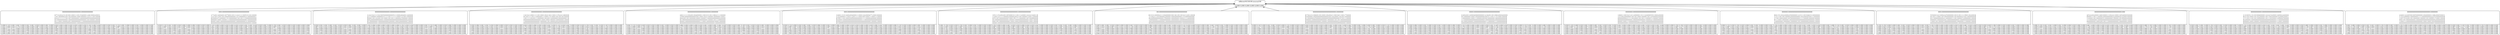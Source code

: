 digraph{rankdir=TD
 node[shape=record style=rounded]
 edge[dir=back] 
 0[label="{different%5:00:00:unusual:00\n\n|0,000 0,000 0,000 0,000 0,000 0,000 \n}"]
1[label="{00000000000000000001000000000000\n\n0 7 3 2 0 2 3 1 0 3 0 1 0 0 1 1 0 1 5 4 0 0 1 2 6 3 0 0 2 0 0 1 \n1 0 1 4 0 0 0 2 0 1 0 2 0 0 0 1 0 0 3 0 0 0 1 2 2 1 1 0 1 0 0 0 \n0 2 2 1 1 1 1 1 0 1 0 1 0 0 0 0 0 1 4 0 0 0 0 0 2 0 0 0 0 0 0 0 \n0 1 0 0 0 0 0 0 0 1 0 0 0 0 0 0 0 0 0 0 0 0 1 0 1 0 0 0 1 0 0 0 \n0 1 1 0 0 1 0 0 0 2 0 1 0 0 0 0 0 0 1 1 0 0 0 0 0 0 0 0 0 0 0 0 \n0 0 0 0 0 0 0 0 0 0 0 0 0 0 0 1 0 0 0 0 0 0 0 0 0 0 0 0 0 0 0 0 \n|0,000 0,143 0,061 0,041 0,000 0,041 0,061 0,020 0,000 0,061 0,000 0,020 0,000 0,000 0,020 0,020 0,000 0,020 0,102 0,082 0,000 0,000 0,020 0,041 0,122 0,061 0,000 0,000 0,041 0,000 0,000 0,020 \n0,043 0,000 0,043 0,174 0,000 0,000 0,000 0,087 0,000 0,043 0,000 0,087 0,000 0,000 0,000 0,043 0,000 0,000 0,130 0,000 0,000 0,000 0,043 0,087 0,087 0,043 0,043 0,000 0,043 0,000 0,000 0,000 \n0,000 0,111 0,111 0,056 0,056 0,056 0,056 0,056 0,000 0,056 0,000 0,056 0,000 0,000 0,000 0,000 0,000 0,056 0,222 0,000 0,000 0,000 0,000 0,000 0,111 0,000 0,000 0,000 0,000 0,000 0,000 0,000 \n0,000 0,200 0,000 0,000 0,000 0,000 0,000 0,000 0,000 0,200 0,000 0,000 0,000 0,000 0,000 0,000 0,000 0,000 0,000 0,000 0,000 0,000 0,200 0,000 0,200 0,000 0,000 0,000 0,200 0,000 0,000 0,000 \n0,000 0,125 0,125 0,000 0,000 0,125 0,000 0,000 0,000 0,250 0,000 0,125 0,000 0,000 0,000 0,000 0,000 0,000 0,125 0,125 0,000 0,000 0,000 0,000 0,000 0,000 0,000 0,000 0,000 0,000 0,000 0,000 \n0,000 0,000 0,000 0,000 0,000 0,000 0,000 0,000 0,000 0,000 0,000 0,000 0,000 0,000 0,000 1,000 0,000 0,000 0,000 0,000 0,000 0,000 0,000 0,000 0,000 0,000 0,000 0,000 0,000 0,000 0,000 0,000 \n}"]
2[label="{00010000000000000000000000000000\n\n1 7 2 0 1 4 0 4 0 1 0 7 0 0 1 0 1 1 2 2 1 1 3 0 5 3 1 0 1 0 0 0 \n1 2 1 0 1 2 0 1 0 1 0 6 0 0 0 0 0 1 2 1 0 0 0 0 2 1 0 0 0 0 0 1 \n0 2 0 0 2 1 2 0 0 0 1 3 1 0 0 0 0 0 1 0 1 0 1 1 2 0 0 0 0 0 0 0 \n0 0 0 0 1 0 0 1 0 0 0 1 1 0 0 0 0 0 0 0 0 0 0 0 0 1 0 0 0 0 0 0 \n0 0 0 1 0 0 1 0 0 0 0 0 0 0 0 0 0 1 0 0 0 0 0 0 3 1 0 0 0 0 0 1 \n0 0 0 0 0 0 0 0 0 0 0 0 0 0 0 0 0 0 0 0 0 0 0 0 0 0 0 0 1 0 0 0 \n|0,020 0,143 0,041 0,000 0,020 0,082 0,000 0,082 0,000 0,020 0,000 0,143 0,000 0,000 0,020 0,000 0,020 0,020 0,041 0,041 0,020 0,020 0,061 0,000 0,102 0,061 0,020 0,000 0,020 0,000 0,000 0,000 \n0,043 0,087 0,043 0,000 0,043 0,087 0,000 0,043 0,000 0,043 0,000 0,261 0,000 0,000 0,000 0,000 0,000 0,043 0,087 0,043 0,000 0,000 0,000 0,000 0,087 0,043 0,000 0,000 0,000 0,000 0,000 0,043 \n0,000 0,111 0,000 0,000 0,111 0,056 0,111 0,000 0,000 0,000 0,056 0,167 0,056 0,000 0,000 0,000 0,000 0,000 0,056 0,000 0,056 0,000 0,056 0,056 0,111 0,000 0,000 0,000 0,000 0,000 0,000 0,000 \n0,000 0,000 0,000 0,000 0,200 0,000 0,000 0,200 0,000 0,000 0,000 0,200 0,200 0,000 0,000 0,000 0,000 0,000 0,000 0,000 0,000 0,000 0,000 0,000 0,000 0,200 0,000 0,000 0,000 0,000 0,000 0,000 \n0,000 0,000 0,000 0,125 0,000 0,000 0,125 0,000 0,000 0,000 0,000 0,000 0,000 0,000 0,000 0,000 0,000 0,125 0,000 0,000 0,000 0,000 0,000 0,000 0,375 0,125 0,000 0,000 0,000 0,000 0,000 0,125 \n0,000 0,000 0,000 0,000 0,000 0,000 0,000 0,000 0,000 0,000 0,000 0,000 0,000 0,000 0,000 0,000 0,000 0,000 0,000 0,000 0,000 0,000 0,000 0,000 0,000 0,000 0,000 0,000 1,000 0,000 0,000 0,000 \n}"]
3[label="{00000000000000010000000000000000\n\n1 2 2 3 2 1 1 3 2 3 0 5 0 0 0 0 0 0 5 1 1 0 0 2 6 4 0 1 4 0 0 0 \n2 1 1 0 0 0 1 0 0 0 0 3 1 1 1 0 1 1 1 1 1 0 0 1 2 3 0 1 0 0 0 0 \n0 0 0 1 0 1 2 2 0 1 0 1 0 0 1 0 1 0 1 1 0 0 0 2 3 0 0 0 1 0 0 0 \n0 0 2 0 0 0 0 0 0 0 0 1 0 0 0 0 0 0 0 0 0 0 0 0 0 0 0 0 2 0 0 0 \n0 1 0 0 0 0 0 1 0 0 0 0 0 0 0 2 0 0 0 1 0 0 2 0 0 0 0 0 1 0 0 0 \n0 0 0 0 0 0 0 1 0 0 0 0 0 0 0 0 0 0 0 0 0 0 0 0 0 0 0 0 0 0 0 0 \n|0,020 0,041 0,041 0,061 0,041 0,020 0,020 0,061 0,041 0,061 0,000 0,102 0,000 0,000 0,000 0,000 0,000 0,000 0,102 0,020 0,020 0,000 0,000 0,041 0,122 0,082 0,000 0,020 0,082 0,000 0,000 0,000 \n0,087 0,043 0,043 0,000 0,000 0,000 0,043 0,000 0,000 0,000 0,000 0,130 0,043 0,043 0,043 0,000 0,043 0,043 0,043 0,043 0,043 0,000 0,000 0,043 0,087 0,130 0,000 0,043 0,000 0,000 0,000 0,000 \n0,000 0,000 0,000 0,056 0,000 0,056 0,111 0,111 0,000 0,056 0,000 0,056 0,000 0,000 0,056 0,000 0,056 0,000 0,056 0,056 0,000 0,000 0,000 0,111 0,167 0,000 0,000 0,000 0,056 0,000 0,000 0,000 \n0,000 0,000 0,400 0,000 0,000 0,000 0,000 0,000 0,000 0,000 0,000 0,200 0,000 0,000 0,000 0,000 0,000 0,000 0,000 0,000 0,000 0,000 0,000 0,000 0,000 0,000 0,000 0,000 0,400 0,000 0,000 0,000 \n0,000 0,125 0,000 0,000 0,000 0,000 0,000 0,125 0,000 0,000 0,000 0,000 0,000 0,000 0,000 0,250 0,000 0,000 0,000 0,125 0,000 0,000 0,250 0,000 0,000 0,000 0,000 0,000 0,125 0,000 0,000 0,000 \n0,000 0,000 0,000 0,000 0,000 0,000 0,000 1,000 0,000 0,000 0,000 0,000 0,000 0,000 0,000 0,000 0,000 0,000 0,000 0,000 0,000 0,000 0,000 0,000 0,000 0,000 0,000 0,000 0,000 0,000 0,000 0,000 \n}"]
4[label="{00000000000100000000000000000000\n\n1 4 3 2 1 0 0 1 1 1 0 1 0 0 1 0 2 1 6 1 3 0 1 1 5 2 2 1 8 0 0 0 \n0 1 0 1 1 1 0 1 1 0 0 4 0 1 1 0 0 1 3 1 0 0 1 0 1 0 1 0 3 0 0 0 \n1 0 1 1 1 0 2 0 1 1 0 0 0 0 1 0 2 0 1 2 0 0 0 0 3 0 0 0 0 0 1 0 \n0 0 0 0 0 0 0 0 0 0 0 0 1 0 0 1 0 0 1 0 0 0 1 0 0 0 0 0 1 0 0 0 \n1 0 0 0 0 0 0 0 0 0 0 1 0 0 0 0 1 0 1 0 0 0 2 0 2 0 0 0 0 0 0 0 \n0 0 0 0 0 0 0 0 0 0 0 1 0 0 0 0 0 0 0 0 0 0 0 0 0 0 0 0 0 0 0 0 \n|0,020 0,082 0,061 0,041 0,020 0,000 0,000 0,020 0,020 0,020 0,000 0,020 0,000 0,000 0,020 0,000 0,041 0,020 0,122 0,020 0,061 0,000 0,020 0,020 0,102 0,041 0,041 0,020 0,163 0,000 0,000 0,000 \n0,000 0,043 0,000 0,043 0,043 0,043 0,000 0,043 0,043 0,000 0,000 0,174 0,000 0,043 0,043 0,000 0,000 0,043 0,130 0,043 0,000 0,000 0,043 0,000 0,043 0,000 0,043 0,000 0,130 0,000 0,000 0,000 \n0,056 0,000 0,056 0,056 0,056 0,000 0,111 0,000 0,056 0,056 0,000 0,000 0,000 0,000 0,056 0,000 0,111 0,000 0,056 0,111 0,000 0,000 0,000 0,000 0,167 0,000 0,000 0,000 0,000 0,000 0,056 0,000 \n0,000 0,000 0,000 0,000 0,000 0,000 0,000 0,000 0,000 0,000 0,000 0,000 0,200 0,000 0,000 0,200 0,000 0,000 0,200 0,000 0,000 0,000 0,200 0,000 0,000 0,000 0,000 0,000 0,200 0,000 0,000 0,000 \n0,125 0,000 0,000 0,000 0,000 0,000 0,000 0,000 0,000 0,000 0,000 0,125 0,000 0,000 0,000 0,000 0,125 0,000 0,125 0,000 0,000 0,000 0,250 0,000 0,250 0,000 0,000 0,000 0,000 0,000 0,000 0,000 \n0,000 0,000 0,000 0,000 0,000 0,000 0,000 0,000 0,000 0,000 0,000 1,000 0,000 0,000 0,000 0,000 0,000 0,000 0,000 0,000 0,000 0,000 0,000 0,000 0,000 0,000 0,000 0,000 0,000 0,000 0,000 0,000 \n}"]
5[label="{00000000000000000000000010000000\n\n2 6 1 1 1 1 0 2 0 1 0 4 0 0 0 1 3 0 3 3 1 0 1 3 8 2 1 1 3 0 0 0 \n1 0 0 3 0 0 0 0 0 0 0 5 0 1 0 0 1 0 2 1 0 0 0 1 6 0 0 0 1 0 0 1 \n0 4 2 0 1 0 1 0 0 0 0 3 0 0 1 0 0 0 1 3 0 0 0 0 0 0 0 0 2 0 0 0 \n0 1 0 0 0 0 0 0 0 0 0 0 0 0 0 0 0 0 0 1 0 0 0 1 0 1 1 0 0 0 0 0 \n0 0 0 1 0 0 0 0 0 0 0 0 0 0 1 1 0 0 1 0 0 0 0 0 3 0 0 1 0 0 0 0 \n0 0 0 0 0 0 0 0 0 0 0 0 0 0 0 0 0 0 0 0 0 0 0 0 1 0 0 0 0 0 0 0 \n|0,041 0,122 0,020 0,020 0,020 0,020 0,000 0,041 0,000 0,020 0,000 0,082 0,000 0,000 0,000 0,020 0,061 0,000 0,061 0,061 0,020 0,000 0,020 0,061 0,163 0,041 0,020 0,020 0,061 0,000 0,000 0,000 \n0,043 0,000 0,000 0,130 0,000 0,000 0,000 0,000 0,000 0,000 0,000 0,217 0,000 0,043 0,000 0,000 0,043 0,000 0,087 0,043 0,000 0,000 0,000 0,043 0,261 0,000 0,000 0,000 0,043 0,000 0,000 0,043 \n0,000 0,222 0,111 0,000 0,056 0,000 0,056 0,000 0,000 0,000 0,000 0,167 0,000 0,000 0,056 0,000 0,000 0,000 0,056 0,167 0,000 0,000 0,000 0,000 0,000 0,000 0,000 0,000 0,111 0,000 0,000 0,000 \n0,000 0,200 0,000 0,000 0,000 0,000 0,000 0,000 0,000 0,000 0,000 0,000 0,000 0,000 0,000 0,000 0,000 0,000 0,000 0,200 0,000 0,000 0,000 0,200 0,000 0,200 0,200 0,000 0,000 0,000 0,000 0,000 \n0,000 0,000 0,000 0,125 0,000 0,000 0,000 0,000 0,000 0,000 0,000 0,000 0,000 0,000 0,125 0,125 0,000 0,000 0,125 0,000 0,000 0,000 0,000 0,000 0,375 0,000 0,000 0,125 0,000 0,000 0,000 0,000 \n0,000 0,000 0,000 0,000 0,000 0,000 0,000 0,000 0,000 0,000 0,000 0,000 0,000 0,000 0,000 0,000 0,000 0,000 0,000 0,000 0,000 0,000 0,000 0,000 1,000 0,000 0,000 0,000 0,000 0,000 0,000 0,000 \n}"]
6[label="{00010000000000000000000000000000\n\n1 6 0 1 3 3 1 4 0 2 0 4 0 0 1 1 0 0 1 4 2 0 0 4 7 1 0 0 3 0 0 0 \n1 2 2 0 0 0 1 1 0 2 1 2 0 1 1 1 0 0 3 0 1 0 0 1 1 0 0 1 1 0 0 0 \n0 3 0 1 1 0 1 0 0 2 0 0 0 0 0 0 0 0 1 1 1 0 0 0 4 0 0 0 3 0 0 0 \n0 2 0 0 1 0 0 0 0 0 0 0 0 0 0 0 0 0 1 1 0 0 0 0 0 0 0 0 0 0 0 0 \n0 2 0 2 2 0 0 0 0 0 0 0 0 0 0 0 0 0 0 0 0 0 0 0 1 0 0 0 1 0 0 0 \n0 1 0 0 0 0 0 0 0 0 0 0 0 0 0 0 0 0 0 0 0 0 0 0 0 0 0 0 0 0 0 0 \n|0,020 0,122 0,000 0,020 0,061 0,061 0,020 0,082 0,000 0,041 0,000 0,082 0,000 0,000 0,020 0,020 0,000 0,000 0,020 0,082 0,041 0,000 0,000 0,082 0,143 0,020 0,000 0,000 0,061 0,000 0,000 0,000 \n0,043 0,087 0,087 0,000 0,000 0,000 0,043 0,043 0,000 0,087 0,043 0,087 0,000 0,043 0,043 0,043 0,000 0,000 0,130 0,000 0,043 0,000 0,000 0,043 0,043 0,000 0,000 0,043 0,043 0,000 0,000 0,000 \n0,000 0,167 0,000 0,056 0,056 0,000 0,056 0,000 0,000 0,111 0,000 0,000 0,000 0,000 0,000 0,000 0,000 0,000 0,056 0,056 0,056 0,000 0,000 0,000 0,222 0,000 0,000 0,000 0,167 0,000 0,000 0,000 \n0,000 0,400 0,000 0,000 0,200 0,000 0,000 0,000 0,000 0,000 0,000 0,000 0,000 0,000 0,000 0,000 0,000 0,000 0,200 0,200 0,000 0,000 0,000 0,000 0,000 0,000 0,000 0,000 0,000 0,000 0,000 0,000 \n0,000 0,250 0,000 0,250 0,250 0,000 0,000 0,000 0,000 0,000 0,000 0,000 0,000 0,000 0,000 0,000 0,000 0,000 0,000 0,000 0,000 0,000 0,000 0,000 0,125 0,000 0,000 0,000 0,125 0,000 0,000 0,000 \n0,000 1,000 0,000 0,000 0,000 0,000 0,000 0,000 0,000 0,000 0,000 0,000 0,000 0,000 0,000 0,000 0,000 0,000 0,000 0,000 0,000 0,000 0,000 0,000 0,000 0,000 0,000 0,000 0,000 0,000 0,000 0,000 \n}"]
7[label="{00000000000000000010000000000000\n\n3 5 1 1 5 2 0 2 0 1 0 5 0 0 3 1 1 0 1 1 2 0 0 1 2 2 2 3 4 0 1 0 \n1 2 0 1 2 1 1 1 0 0 0 2 0 0 0 2 0 2 1 0 1 0 0 0 1 2 0 1 2 0 0 0 \n0 3 1 0 1 0 0 0 0 0 0 1 0 0 1 0 1 1 1 0 0 0 0 1 0 1 0 0 6 0 0 0 \n0 1 0 0 0 0 0 0 0 0 0 1 0 0 0 1 0 0 0 0 0 0 0 0 0 1 0 0 1 0 0 0 \n0 0 1 0 1 0 0 0 0 0 0 0 1 0 0 1 0 0 2 0 0 0 0 0 0 1 0 0 1 0 0 0 \n0 0 0 1 0 0 0 0 0 0 0 0 0 0 0 0 0 0 0 0 0 0 0 0 0 0 0 0 0 0 0 0 \n|0,061 0,102 0,020 0,020 0,102 0,041 0,000 0,041 0,000 0,020 0,000 0,102 0,000 0,000 0,061 0,020 0,020 0,000 0,020 0,020 0,041 0,000 0,000 0,020 0,041 0,041 0,041 0,061 0,082 0,000 0,020 0,000 \n0,043 0,087 0,000 0,043 0,087 0,043 0,043 0,043 0,000 0,000 0,000 0,087 0,000 0,000 0,000 0,087 0,000 0,087 0,043 0,000 0,043 0,000 0,000 0,000 0,043 0,087 0,000 0,043 0,087 0,000 0,000 0,000 \n0,000 0,167 0,056 0,000 0,056 0,000 0,000 0,000 0,000 0,000 0,000 0,056 0,000 0,000 0,056 0,000 0,056 0,056 0,056 0,000 0,000 0,000 0,000 0,056 0,000 0,056 0,000 0,000 0,333 0,000 0,000 0,000 \n0,000 0,200 0,000 0,000 0,000 0,000 0,000 0,000 0,000 0,000 0,000 0,200 0,000 0,000 0,000 0,200 0,000 0,000 0,000 0,000 0,000 0,000 0,000 0,000 0,000 0,200 0,000 0,000 0,200 0,000 0,000 0,000 \n0,000 0,000 0,125 0,000 0,125 0,000 0,000 0,000 0,000 0,000 0,000 0,000 0,125 0,000 0,000 0,125 0,000 0,000 0,250 0,000 0,000 0,000 0,000 0,000 0,000 0,125 0,000 0,000 0,125 0,000 0,000 0,000 \n0,000 0,000 0,000 1,000 0,000 0,000 0,000 0,000 0,000 0,000 0,000 0,000 0,000 0,000 0,000 0,000 0,000 0,000 0,000 0,000 0,000 0,000 0,000 0,000 0,000 0,000 0,000 0,000 0,000 0,000 0,000 0,000 \n}"]
8[label="{00100000000000000000000000000000\n\n13 3 3 1 0 0 0 2 1 1 0 4 0 0 0 3 0 1 6 1 0 1 0 3 2 1 2 0 1 0 0 0 \n1 1 0 2 1 1 0 3 0 0 0 2 0 0 0 1 0 0 4 0 0 0 0 1 3 3 0 0 0 0 0 0 \n0 2 0 0 0 0 0 0 0 0 1 5 0 0 0 1 0 0 0 0 0 1 0 0 2 1 1 4 0 0 0 0 \n1 0 0 0 0 0 1 1 0 0 0 0 0 0 0 1 0 0 0 0 0 1 0 0 0 0 0 0 0 0 0 0 \n3 0 2 0 0 0 0 0 0 0 0 1 0 0 0 0 0 0 0 0 0 0 0 2 0 0 0 0 0 0 0 0 \n0 0 0 0 0 0 0 0 0 0 0 0 0 0 0 0 0 0 0 0 0 0 0 1 0 0 0 0 0 0 0 0 \n|0,265 0,061 0,061 0,020 0,000 0,000 0,000 0,041 0,020 0,020 0,000 0,082 0,000 0,000 0,000 0,061 0,000 0,020 0,122 0,020 0,000 0,020 0,000 0,061 0,041 0,020 0,041 0,000 0,020 0,000 0,000 0,000 \n0,043 0,043 0,000 0,087 0,043 0,043 0,000 0,130 0,000 0,000 0,000 0,087 0,000 0,000 0,000 0,043 0,000 0,000 0,174 0,000 0,000 0,000 0,000 0,043 0,130 0,130 0,000 0,000 0,000 0,000 0,000 0,000 \n0,000 0,111 0,000 0,000 0,000 0,000 0,000 0,000 0,000 0,000 0,056 0,278 0,000 0,000 0,000 0,056 0,000 0,000 0,000 0,000 0,000 0,056 0,000 0,000 0,111 0,056 0,056 0,222 0,000 0,000 0,000 0,000 \n0,200 0,000 0,000 0,000 0,000 0,000 0,200 0,200 0,000 0,000 0,000 0,000 0,000 0,000 0,000 0,200 0,000 0,000 0,000 0,000 0,000 0,200 0,000 0,000 0,000 0,000 0,000 0,000 0,000 0,000 0,000 0,000 \n0,375 0,000 0,250 0,000 0,000 0,000 0,000 0,000 0,000 0,000 0,000 0,125 0,000 0,000 0,000 0,000 0,000 0,000 0,000 0,000 0,000 0,000 0,000 0,250 0,000 0,000 0,000 0,000 0,000 0,000 0,000 0,000 \n0,000 0,000 0,000 0,000 0,000 0,000 0,000 0,000 0,000 0,000 0,000 0,000 0,000 0,000 0,000 0,000 0,000 0,000 0,000 0,000 0,000 0,000 0,000 1,000 0,000 0,000 0,000 0,000 0,000 0,000 0,000 0,000 \n}"]
9[label="{00000000000000000000000010000000\n\n0 7 0 2 3 1 0 6 0 1 0 1 0 0 1 0 2 0 2 1 3 0 3 4 1 3 0 1 7 0 0 0 \n0 5 0 0 0 1 0 0 0 0 0 0 0 0 0 0 2 0 1 4 2 0 0 1 4 2 0 1 0 0 0 0 \n0 1 0 0 0 0 2 5 0 0 0 2 0 0 0 0 2 0 0 0 0 0 0 0 3 1 0 1 1 0 0 0 \n0 0 0 0 1 0 0 0 0 0 0 0 0 0 0 1 0 0 0 0 1 0 1 0 1 0 0 0 0 0 0 0 \n0 2 0 0 0 0 0 0 0 0 0 1 0 0 0 1 0 0 0 0 0 0 0 2 2 0 0 0 0 0 0 0 \n0 0 0 0 0 0 0 0 0 0 0 0 0 0 0 0 0 0 0 0 0 0 0 0 0 0 0 0 1 0 0 0 \n|0,000 0,143 0,000 0,041 0,061 0,020 0,000 0,122 0,000 0,020 0,000 0,020 0,000 0,000 0,020 0,000 0,041 0,000 0,041 0,020 0,061 0,000 0,061 0,082 0,020 0,061 0,000 0,020 0,143 0,000 0,000 0,000 \n0,000 0,217 0,000 0,000 0,000 0,043 0,000 0,000 0,000 0,000 0,000 0,000 0,000 0,000 0,000 0,000 0,087 0,000 0,043 0,174 0,087 0,000 0,000 0,043 0,174 0,087 0,000 0,043 0,000 0,000 0,000 0,000 \n0,000 0,056 0,000 0,000 0,000 0,000 0,111 0,278 0,000 0,000 0,000 0,111 0,000 0,000 0,000 0,000 0,111 0,000 0,000 0,000 0,000 0,000 0,000 0,000 0,167 0,056 0,000 0,056 0,056 0,000 0,000 0,000 \n0,000 0,000 0,000 0,000 0,200 0,000 0,000 0,000 0,000 0,000 0,000 0,000 0,000 0,000 0,000 0,200 0,000 0,000 0,000 0,000 0,200 0,000 0,200 0,000 0,200 0,000 0,000 0,000 0,000 0,000 0,000 0,000 \n0,000 0,250 0,000 0,000 0,000 0,000 0,000 0,000 0,000 0,000 0,000 0,125 0,000 0,000 0,000 0,125 0,000 0,000 0,000 0,000 0,000 0,000 0,000 0,250 0,250 0,000 0,000 0,000 0,000 0,000 0,000 0,000 \n0,000 0,000 0,000 0,000 0,000 0,000 0,000 0,000 0,000 0,000 0,000 0,000 0,000 0,000 0,000 0,000 0,000 0,000 0,000 0,000 0,000 0,000 0,000 0,000 0,000 0,000 0,000 0,000 1,000 0,000 0,000 0,000 \n}"]
10[label="{00001000000000000000000000000000\n\n1 4 0 2 0 1 2 0 0 4 0 6 0 0 0 0 1 2 12 0 1 0 1 0 6 2 0 0 4 0 0 0 \n0 1 0 0 0 0 1 0 0 1 0 4 0 0 0 0 2 0 3 1 1 0 1 1 3 1 0 0 3 0 0 0 \n1 0 0 0 0 0 1 0 0 1 1 0 0 0 2 0 2 0 3 0 0 0 0 1 6 0 0 0 0 0 0 0 \n1 1 0 0 0 0 0 0 0 0 0 0 0 0 0 0 1 0 0 0 0 0 0 2 0 0 0 0 0 0 0 0 \n0 1 0 0 2 0 0 0 1 0 0 0 0 0 0 0 0 1 1 0 0 0 0 1 1 0 0 0 0 0 0 0 \n0 0 0 0 0 0 0 0 0 0 0 0 0 0 0 0 0 1 0 0 0 0 0 0 0 0 0 0 0 0 0 0 \n|0,020 0,082 0,000 0,041 0,000 0,020 0,041 0,000 0,000 0,082 0,000 0,122 0,000 0,000 0,000 0,000 0,020 0,041 0,245 0,000 0,020 0,000 0,020 0,000 0,122 0,041 0,000 0,000 0,082 0,000 0,000 0,000 \n0,000 0,043 0,000 0,000 0,000 0,000 0,043 0,000 0,000 0,043 0,000 0,174 0,000 0,000 0,000 0,000 0,087 0,000 0,130 0,043 0,043 0,000 0,043 0,043 0,130 0,043 0,000 0,000 0,130 0,000 0,000 0,000 \n0,056 0,000 0,000 0,000 0,000 0,000 0,056 0,000 0,000 0,056 0,056 0,000 0,000 0,000 0,111 0,000 0,111 0,000 0,167 0,000 0,000 0,000 0,000 0,056 0,333 0,000 0,000 0,000 0,000 0,000 0,000 0,000 \n0,200 0,200 0,000 0,000 0,000 0,000 0,000 0,000 0,000 0,000 0,000 0,000 0,000 0,000 0,000 0,000 0,200 0,000 0,000 0,000 0,000 0,000 0,000 0,400 0,000 0,000 0,000 0,000 0,000 0,000 0,000 0,000 \n0,000 0,125 0,000 0,000 0,250 0,000 0,000 0,000 0,125 0,000 0,000 0,000 0,000 0,000 0,000 0,000 0,000 0,125 0,125 0,000 0,000 0,000 0,000 0,125 0,125 0,000 0,000 0,000 0,000 0,000 0,000 0,000 \n0,000 0,000 0,000 0,000 0,000 0,000 0,000 0,000 0,000 0,000 0,000 0,000 0,000 0,000 0,000 0,000 0,000 1,000 0,000 0,000 0,000 0,000 0,000 0,000 0,000 0,000 0,000 0,000 0,000 0,000 0,000 0,000 \n}"]
11[label="{00000001000000000000000000000000\n\n1 8 0 1 3 0 3 2 1 2 1 2 0 0 0 1 3 1 1 2 4 0 0 5 5 1 0 0 2 0 0 0 \n1 2 3 0 2 0 0 0 0 1 0 1 0 1 0 0 1 0 0 0 1 0 1 2 5 0 0 0 2 0 0 0 \n0 4 0 0 0 0 2 1 1 1 0 2 0 0 1 0 1 0 1 1 0 0 0 1 1 0 0 0 1 0 0 0 \n0 0 0 0 0 0 0 0 0 0 1 0 0 0 0 0 0 0 0 1 0 0 0 2 1 0 0 0 0 0 0 0 \n0 0 0 1 0 0 1 1 0 0 0 0 0 0 2 1 1 0 0 1 0 0 0 0 0 0 0 0 0 0 0 0 \n0 0 0 0 0 0 0 1 0 0 0 0 0 0 0 0 0 0 0 0 0 0 0 0 0 0 0 0 0 0 0 0 \n|0,020 0,163 0,000 0,020 0,061 0,000 0,061 0,041 0,020 0,041 0,020 0,041 0,000 0,000 0,000 0,020 0,061 0,020 0,020 0,041 0,082 0,000 0,000 0,102 0,102 0,020 0,000 0,000 0,041 0,000 0,000 0,000 \n0,043 0,087 0,130 0,000 0,087 0,000 0,000 0,000 0,000 0,043 0,000 0,043 0,000 0,043 0,000 0,000 0,043 0,000 0,000 0,000 0,043 0,000 0,043 0,087 0,217 0,000 0,000 0,000 0,087 0,000 0,000 0,000 \n0,000 0,222 0,000 0,000 0,000 0,000 0,111 0,056 0,056 0,056 0,000 0,111 0,000 0,000 0,056 0,000 0,056 0,000 0,056 0,056 0,000 0,000 0,000 0,056 0,056 0,000 0,000 0,000 0,056 0,000 0,000 0,000 \n0,000 0,000 0,000 0,000 0,000 0,000 0,000 0,000 0,000 0,000 0,200 0,000 0,000 0,000 0,000 0,000 0,000 0,000 0,000 0,200 0,000 0,000 0,000 0,400 0,200 0,000 0,000 0,000 0,000 0,000 0,000 0,000 \n0,000 0,000 0,000 0,125 0,000 0,000 0,125 0,125 0,000 0,000 0,000 0,000 0,000 0,000 0,250 0,125 0,125 0,000 0,000 0,125 0,000 0,000 0,000 0,000 0,000 0,000 0,000 0,000 0,000 0,000 0,000 0,000 \n0,000 0,000 0,000 0,000 0,000 0,000 0,000 1,000 0,000 0,000 0,000 0,000 0,000 0,000 0,000 0,000 0,000 0,000 0,000 0,000 0,000 0,000 0,000 0,000 0,000 0,000 0,000 0,000 0,000 0,000 0,000 0,000 \n}"]
12[label="{00000010000000000000000000000000\n\n0 6 1 5 1 0 2 2 0 0 2 5 0 0 0 0 1 2 3 1 1 0 3 4 6 3 1 0 0 0 0 0 \n1 2 1 1 0 1 0 1 0 0 0 2 0 0 0 0 0 0 1 0 2 0 0 4 5 0 1 1 0 0 0 0 \n1 1 0 1 0 0 2 0 0 1 0 3 0 0 0 0 0 0 1 1 1 0 0 0 3 0 0 0 3 0 0 0 \n0 1 1 0 0 1 0 0 0 0 1 0 0 0 0 0 0 0 0 0 0 0 0 0 0 0 0 0 1 0 0 0 \n1 0 0 0 0 0 1 0 0 0 0 1 0 0 0 0 1 0 1 0 0 0 0 0 2 0 0 0 1 0 0 0 \n0 0 0 0 0 0 0 1 0 0 0 0 0 0 0 0 0 0 0 0 0 0 0 0 0 0 0 0 0 0 0 0 \n|0,000 0,122 0,020 0,102 0,020 0,000 0,041 0,041 0,000 0,000 0,041 0,102 0,000 0,000 0,000 0,000 0,020 0,041 0,061 0,020 0,020 0,000 0,061 0,082 0,122 0,061 0,020 0,000 0,000 0,000 0,000 0,000 \n0,043 0,087 0,043 0,043 0,000 0,043 0,000 0,043 0,000 0,000 0,000 0,087 0,000 0,000 0,000 0,000 0,000 0,000 0,043 0,000 0,087 0,000 0,000 0,174 0,217 0,000 0,043 0,043 0,000 0,000 0,000 0,000 \n0,056 0,056 0,000 0,056 0,000 0,000 0,111 0,000 0,000 0,056 0,000 0,167 0,000 0,000 0,000 0,000 0,000 0,000 0,056 0,056 0,056 0,000 0,000 0,000 0,167 0,000 0,000 0,000 0,167 0,000 0,000 0,000 \n0,000 0,200 0,200 0,000 0,000 0,200 0,000 0,000 0,000 0,000 0,200 0,000 0,000 0,000 0,000 0,000 0,000 0,000 0,000 0,000 0,000 0,000 0,000 0,000 0,000 0,000 0,000 0,000 0,200 0,000 0,000 0,000 \n0,125 0,000 0,000 0,000 0,000 0,000 0,125 0,000 0,000 0,000 0,000 0,125 0,000 0,000 0,000 0,000 0,125 0,000 0,125 0,000 0,000 0,000 0,000 0,000 0,250 0,000 0,000 0,000 0,125 0,000 0,000 0,000 \n0,000 0,000 0,000 0,000 0,000 0,000 0,000 1,000 0,000 0,000 0,000 0,000 0,000 0,000 0,000 0,000 0,000 0,000 0,000 0,000 0,000 0,000 0,000 0,000 0,000 0,000 0,000 0,000 0,000 0,000 0,000 0,000 \n}"]
13[label="{00010000000000000000000000000000\n\n5 5 0 0 3 2 1 0 0 2 2 5 0 0 0 0 1 0 3 1 0 1 1 1 9 0 1 0 2 0 0 4 \n0 1 0 1 1 0 0 1 0 1 0 4 0 0 0 0 1 0 3 0 0 0 2 3 4 1 0 0 0 0 0 0 \n0 1 3 0 0 0 0 0 0 2 1 4 0 0 0 1 1 0 1 0 0 0 1 2 0 0 0 0 1 0 0 0 \n0 0 0 0 1 0 0 0 0 2 0 1 0 0 0 0 0 0 0 0 1 0 0 0 0 0 0 0 0 0 0 0 \n1 0 0 1 0 1 0 0 0 1 0 0 0 0 0 0 0 0 1 0 0 0 0 1 1 0 0 0 1 0 0 0 \n0 0 0 0 0 0 0 0 0 0 0 0 0 0 0 0 0 0 0 1 0 0 0 0 0 0 0 0 0 0 0 0 \n|0,102 0,102 0,000 0,000 0,061 0,041 0,020 0,000 0,000 0,041 0,041 0,102 0,000 0,000 0,000 0,000 0,020 0,000 0,061 0,020 0,000 0,020 0,020 0,020 0,184 0,000 0,020 0,000 0,041 0,000 0,000 0,082 \n0,000 0,043 0,000 0,043 0,043 0,000 0,000 0,043 0,000 0,043 0,000 0,174 0,000 0,000 0,000 0,000 0,043 0,000 0,130 0,000 0,000 0,000 0,087 0,130 0,174 0,043 0,000 0,000 0,000 0,000 0,000 0,000 \n0,000 0,056 0,167 0,000 0,000 0,000 0,000 0,000 0,000 0,111 0,056 0,222 0,000 0,000 0,000 0,056 0,056 0,000 0,056 0,000 0,000 0,000 0,056 0,111 0,000 0,000 0,000 0,000 0,056 0,000 0,000 0,000 \n0,000 0,000 0,000 0,000 0,200 0,000 0,000 0,000 0,000 0,400 0,000 0,200 0,000 0,000 0,000 0,000 0,000 0,000 0,000 0,000 0,200 0,000 0,000 0,000 0,000 0,000 0,000 0,000 0,000 0,000 0,000 0,000 \n0,125 0,000 0,000 0,125 0,000 0,125 0,000 0,000 0,000 0,125 0,000 0,000 0,000 0,000 0,000 0,000 0,000 0,000 0,125 0,000 0,000 0,000 0,000 0,125 0,125 0,000 0,000 0,000 0,125 0,000 0,000 0,000 \n0,000 0,000 0,000 0,000 0,000 0,000 0,000 0,000 0,000 0,000 0,000 0,000 0,000 0,000 0,000 0,000 0,000 0,000 0,000 1,000 0,000 0,000 0,000 0,000 0,000 0,000 0,000 0,000 0,000 0,000 0,000 0,000 \n}"]
14[label="{00000000000000000000000000001000\n\n4 5 2 2 0 2 0 0 1 4 0 3 0 0 1 1 0 2 2 1 0 0 1 4 5 4 0 0 5 0 0 0 \n0 0 0 1 1 0 1 1 0 0 0 3 0 0 0 0 0 0 2 2 0 0 0 4 3 2 0 0 3 0 0 0 \n1 2 0 0 1 0 1 0 0 0 0 5 1 0 0 0 0 0 1 0 0 0 1 0 3 0 0 0 2 0 0 0 \n1 1 0 0 0 0 0 1 0 0 0 0 0 0 0 0 0 0 0 0 0 0 0 0 1 0 0 0 1 0 0 0 \n0 0 0 0 0 0 1 0 0 2 0 1 0 1 1 0 0 0 0 0 0 0 1 0 0 0 0 0 1 0 0 0 \n1 0 0 0 0 0 0 0 0 0 0 0 0 0 0 0 0 0 0 0 0 0 0 0 0 0 0 0 0 0 0 0 \n|0,082 0,102 0,041 0,041 0,000 0,041 0,000 0,000 0,020 0,082 0,000 0,061 0,000 0,000 0,020 0,020 0,000 0,041 0,041 0,020 0,000 0,000 0,020 0,082 0,102 0,082 0,000 0,000 0,102 0,000 0,000 0,000 \n0,000 0,000 0,000 0,043 0,043 0,000 0,043 0,043 0,000 0,000 0,000 0,130 0,000 0,000 0,000 0,000 0,000 0,000 0,087 0,087 0,000 0,000 0,000 0,174 0,130 0,087 0,000 0,000 0,130 0,000 0,000 0,000 \n0,056 0,111 0,000 0,000 0,056 0,000 0,056 0,000 0,000 0,000 0,000 0,278 0,056 0,000 0,000 0,000 0,000 0,000 0,056 0,000 0,000 0,000 0,056 0,000 0,167 0,000 0,000 0,000 0,111 0,000 0,000 0,000 \n0,200 0,200 0,000 0,000 0,000 0,000 0,000 0,200 0,000 0,000 0,000 0,000 0,000 0,000 0,000 0,000 0,000 0,000 0,000 0,000 0,000 0,000 0,000 0,000 0,200 0,000 0,000 0,000 0,200 0,000 0,000 0,000 \n0,000 0,000 0,000 0,000 0,000 0,000 0,125 0,000 0,000 0,250 0,000 0,125 0,000 0,125 0,125 0,000 0,000 0,000 0,000 0,000 0,000 0,000 0,125 0,000 0,000 0,000 0,000 0,000 0,125 0,000 0,000 0,000 \n1,000 0,000 0,000 0,000 0,000 0,000 0,000 0,000 0,000 0,000 0,000 0,000 0,000 0,000 0,000 0,000 0,000 0,000 0,000 0,000 0,000 0,000 0,000 0,000 0,000 0,000 0,000 0,000 0,000 0,000 0,000 0,000 \n}"]
15[label="{00000000000100000000000000000000\n\n1 3 3 0 5 1 3 1 0 3 0 6 0 0 0 1 2 2 2 3 2 0 0 1 4 0 0 2 4 0 0 0 \n0 2 1 0 1 0 0 1 0 1 0 2 0 0 0 1 0 1 3 0 2 0 0 0 3 2 0 0 2 0 0 1 \n1 1 1 0 1 1 0 1 0 1 0 0 0 0 0 1 0 1 1 0 2 0 0 1 2 0 0 0 3 0 0 0 \n0 2 0 0 0 1 0 0 0 0 0 0 0 0 0 0 0 0 0 0 0 0 0 1 1 0 0 0 0 0 0 0 \n0 0 0 0 1 0 0 1 0 0 0 1 0 0 0 0 0 0 2 0 0 0 0 1 1 0 0 1 0 0 0 0 \n0 0 0 0 0 0 0 0 0 0 0 0 0 0 0 0 0 0 0 0 0 0 0 1 0 0 0 0 0 0 0 0 \n|0,020 0,061 0,061 0,000 0,102 0,020 0,061 0,020 0,000 0,061 0,000 0,122 0,000 0,000 0,000 0,020 0,041 0,041 0,041 0,061 0,041 0,000 0,000 0,020 0,082 0,000 0,000 0,041 0,082 0,000 0,000 0,000 \n0,000 0,087 0,043 0,000 0,043 0,000 0,000 0,043 0,000 0,043 0,000 0,087 0,000 0,000 0,000 0,043 0,000 0,043 0,130 0,000 0,087 0,000 0,000 0,000 0,130 0,087 0,000 0,000 0,087 0,000 0,000 0,043 \n0,056 0,056 0,056 0,000 0,056 0,056 0,000 0,056 0,000 0,056 0,000 0,000 0,000 0,000 0,000 0,056 0,000 0,056 0,056 0,000 0,111 0,000 0,000 0,056 0,111 0,000 0,000 0,000 0,167 0,000 0,000 0,000 \n0,000 0,400 0,000 0,000 0,000 0,200 0,000 0,000 0,000 0,000 0,000 0,000 0,000 0,000 0,000 0,000 0,000 0,000 0,000 0,000 0,000 0,000 0,000 0,200 0,200 0,000 0,000 0,000 0,000 0,000 0,000 0,000 \n0,000 0,000 0,000 0,000 0,125 0,000 0,000 0,125 0,000 0,000 0,000 0,125 0,000 0,000 0,000 0,000 0,000 0,000 0,250 0,000 0,000 0,000 0,000 0,125 0,125 0,000 0,000 0,125 0,000 0,000 0,000 0,000 \n0,000 0,000 0,000 0,000 0,000 0,000 0,000 0,000 0,000 0,000 0,000 0,000 0,000 0,000 0,000 0,000 0,000 0,000 0,000 0,000 0,000 0,000 0,000 1,000 0,000 0,000 0,000 0,000 0,000 0,000 0,000 0,000 \n}"]
16[label="{00000000000000000000000010000000\n\n2 4 0 1 2 2 0 5 0 3 0 5 0 0 0 0 1 0 4 0 0 0 1 3 8 2 0 0 5 0 0 1 \n1 3 2 2 0 0 0 1 0 0 0 0 0 1 1 1 0 0 0 0 0 0 2 2 5 2 0 0 0 0 0 0 \n1 0 1 3 3 2 0 1 0 1 0 0 0 0 1 0 0 0 1 0 1 0 0 0 1 1 0 0 1 0 0 0 \n0 0 1 0 1 0 0 0 0 0 0 1 0 0 0 0 0 0 0 0 0 0 0 0 0 2 0 0 0 0 0 0 \n1 0 0 1 1 0 0 0 0 0 0 0 0 0 0 0 1 0 0 1 0 0 1 0 2 0 0 0 0 0 0 0 \n0 0 0 0 0 0 0 0 0 0 0 0 0 0 0 0 0 0 0 0 0 0 0 0 1 0 0 0 0 0 0 0 \n|0,041 0,082 0,000 0,020 0,041 0,041 0,000 0,102 0,000 0,061 0,000 0,102 0,000 0,000 0,000 0,000 0,020 0,000 0,082 0,000 0,000 0,000 0,020 0,061 0,163 0,041 0,000 0,000 0,102 0,000 0,000 0,020 \n0,043 0,130 0,087 0,087 0,000 0,000 0,000 0,043 0,000 0,000 0,000 0,000 0,000 0,043 0,043 0,043 0,000 0,000 0,000 0,000 0,000 0,000 0,087 0,087 0,217 0,087 0,000 0,000 0,000 0,000 0,000 0,000 \n0,056 0,000 0,056 0,167 0,167 0,111 0,000 0,056 0,000 0,056 0,000 0,000 0,000 0,000 0,056 0,000 0,000 0,000 0,056 0,000 0,056 0,000 0,000 0,000 0,056 0,056 0,000 0,000 0,056 0,000 0,000 0,000 \n0,000 0,000 0,200 0,000 0,200 0,000 0,000 0,000 0,000 0,000 0,000 0,200 0,000 0,000 0,000 0,000 0,000 0,000 0,000 0,000 0,000 0,000 0,000 0,000 0,000 0,400 0,000 0,000 0,000 0,000 0,000 0,000 \n0,125 0,000 0,000 0,125 0,125 0,000 0,000 0,000 0,000 0,000 0,000 0,000 0,000 0,000 0,000 0,000 0,125 0,000 0,000 0,125 0,000 0,000 0,125 0,000 0,250 0,000 0,000 0,000 0,000 0,000 0,000 0,000 \n0,000 0,000 0,000 0,000 0,000 0,000 0,000 0,000 0,000 0,000 0,000 0,000 0,000 0,000 0,000 0,000 0,000 0,000 0,000 0,000 0,000 0,000 0,000 0,000 1,000 0,000 0,000 0,000 0,000 0,000 0,000 0,000 \n}"]
0
0->1
0->2
0->3
0->4
0->5
0->6
0->7
0->8
0->9
0->10
0->11
0->12
0->13
0->14
0->15
0->16
 }